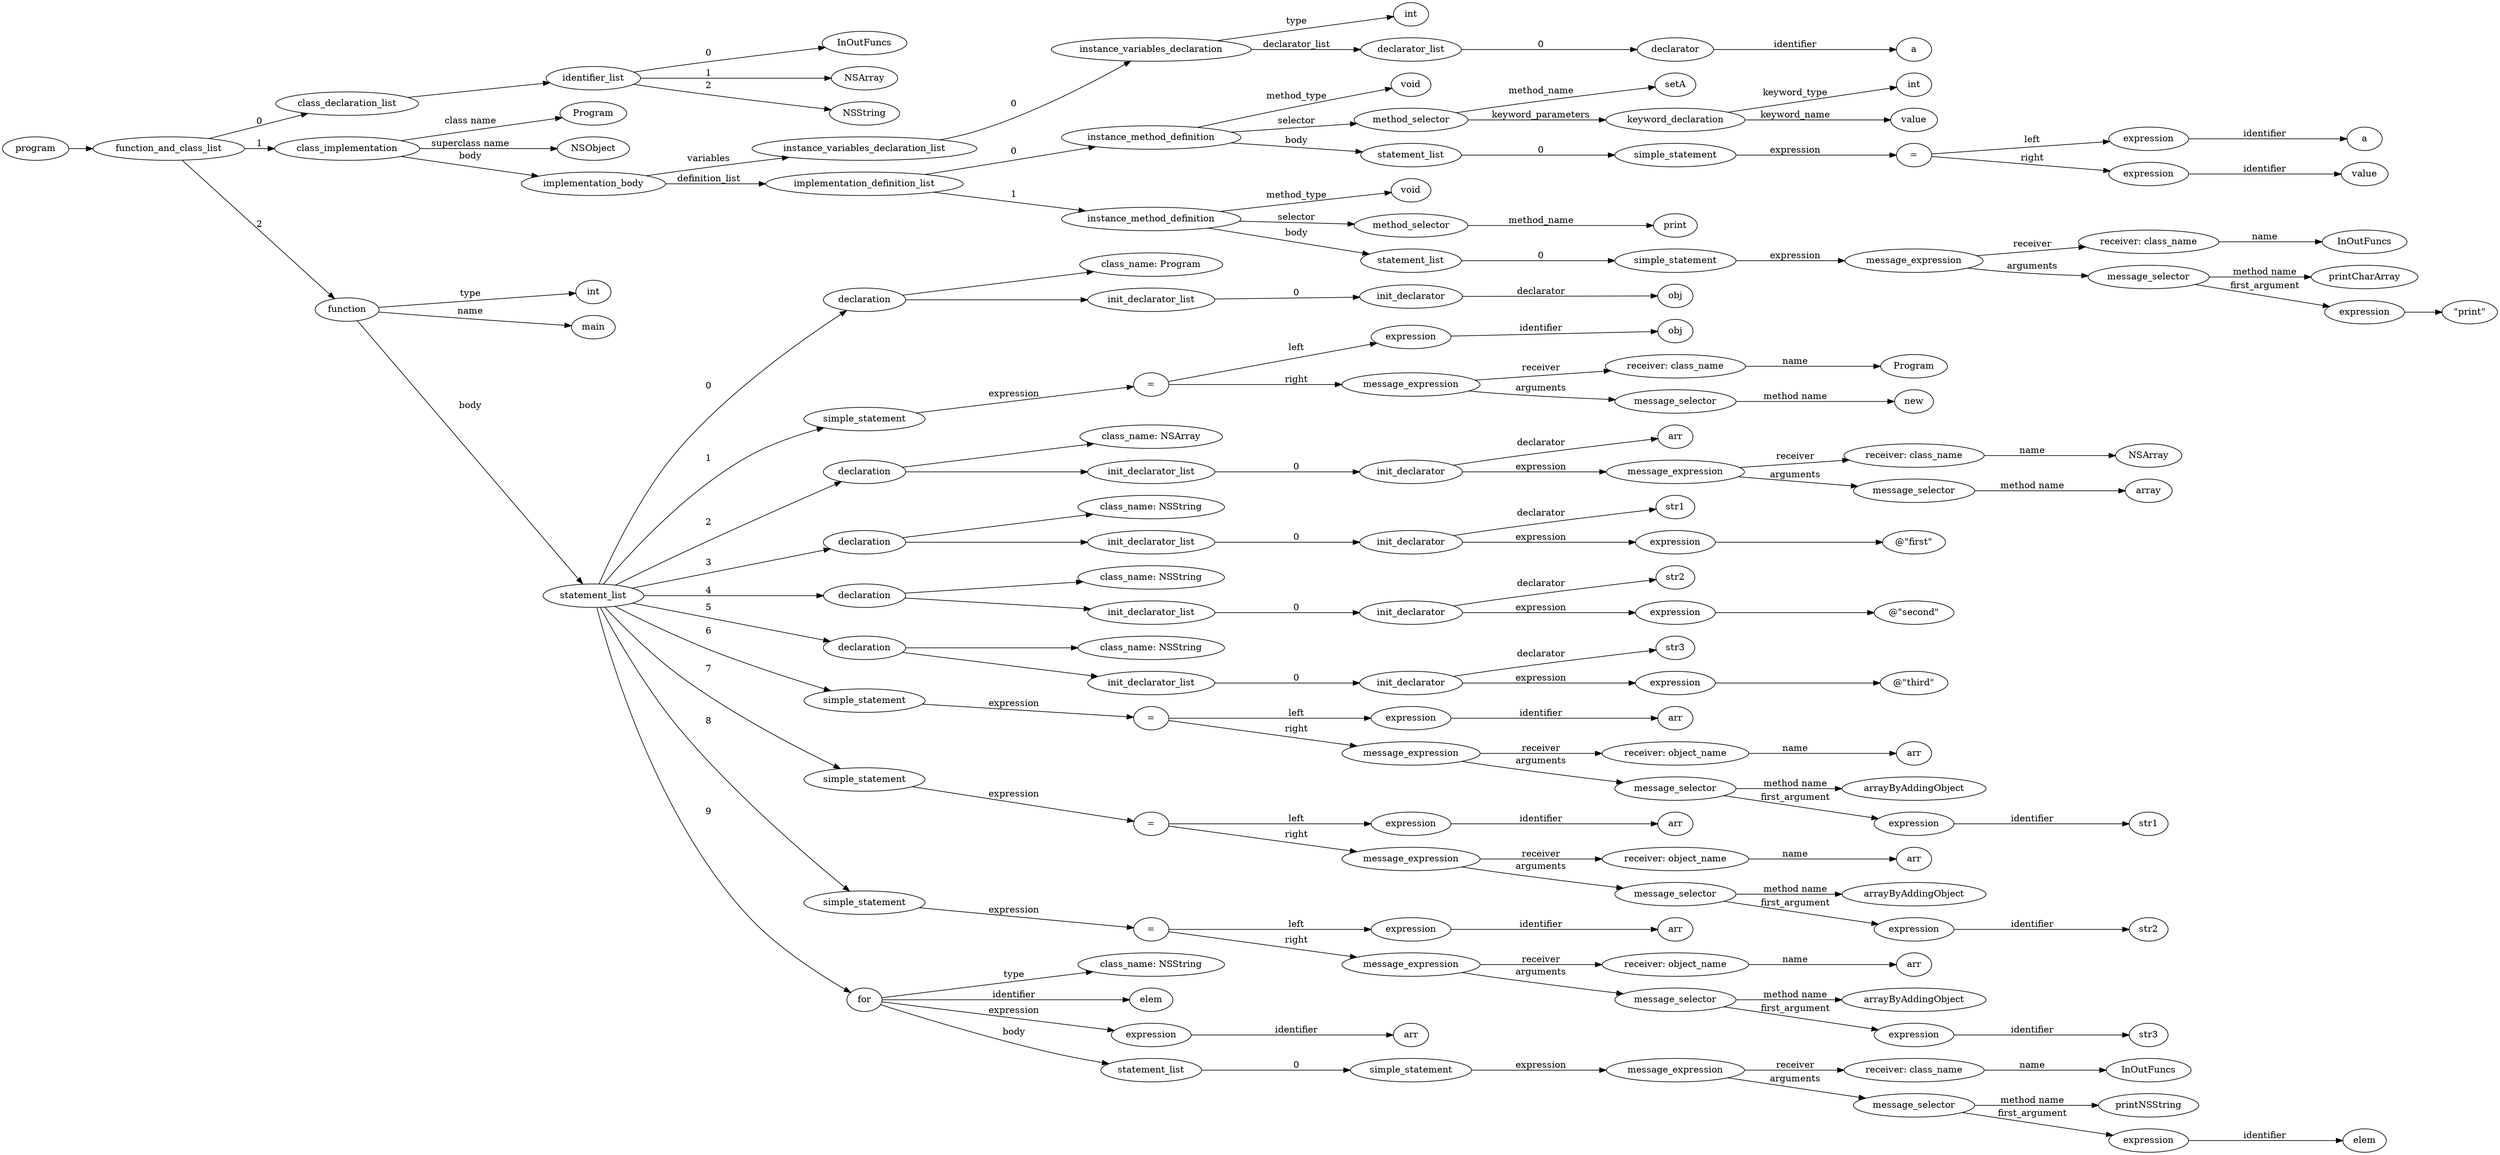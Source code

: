 digraph ObjectiveC { rankdir="LR";
99[label="program"];
99->2;
2[label="function_and_class_list"];
2->1[label="0"];
1[label="class_declaration_list"];
1->0;
0[label="identifier_list"];
0.0 [label="InOutFuncs"];
0->0.0 [label="0"];
0.1 [label="NSArray"];
0->0.1 [label="1"];
0.2 [label="NSString"];
0->0.2 [label="2"];
2->30[label="1"];
30[label="class_implementation"];
30.1 [label="Program"];
30->30.1 [label="class name"];
30.2 [label="NSObject"];
30->30.2 [label="superclass name"];
30->29[label="body"];
29[label="implementation_body"];
29->7[label="variables"];
7[label="instance_variables_declaration_list"];
7->6[label="0"];
6[label="instance_variables_declaration"];
6->3[label="type"];
3[label="int"];
6->5[label="declarator_list"];
5[label="declarator_list"];
5->4[label="0"];
4[label="declarator"];
4.1 [label="a"];
4->4.1[label="identifier"];
29->18[label="definition_list"];
18[label="implementation_definition_list"];
18->17[label="0"];
17[label="instance_method_definition"];
17->16[label="method_type"];
16[label="void"];
17->10[label="selector"];
10[label="method_selector"];
10->10.1 [label="method_name"];
10.1 [label="setA"];
10->9[label="keyword_parameters"];
9[label="keyword_declaration"];
9->8[label="keyword_type"];
8[label="int"];
9->9.2 [label="keyword_name"];
9.2 [label="value"];
17->15[label="body"];
15[label="statement_list"];
15->14[label="0"];
14[label="simple_statement"];
14->13[label="expression"];
13[label="expression"];
13[label="="];
13->11[label="left"];
11[label="expression"];
11->11.1 [label="identifier"];11.1[label="a"];
13->12[label="right"];
12[label="expression"];
12->12.1 [label="identifier"];12.1[label="value"];
18->28[label="1"];
28[label="instance_method_definition"];
28->27[label="method_type"];
27[label="void"];
28->19[label="selector"];
19[label="method_selector"];
19->19.1 [label="method_name"];
19.1 [label="print"];
28->26[label="body"];
26[label="statement_list"];
26->25[label="0"];
25[label="simple_statement"];
25->24[label="expression"];
24[label="expression"];
24[label="message_expression"];
24->20[label="receiver"];
20[label="receiver: class_name"];
20.1 [label="InOutFuncs"];
20->20.1 [label="name"];
24->23[label="arguments"];
23[label="message_selector"];
23.1 [label="printCharArray"];
23->23.1 [label="method name"]; 
23->22[label="first_argument"];
22[label="expression"];
22->21;
21[label=<"print">];
2->98[label="2"];
98[label="function"];
98->31[label="type"];
31[label="int"];
98->98.1 [label="name"];
98.1 [label="main"];
98->36[label="body"];
36[label="statement_list"];
36->35[label="0"];
35[label="declaration"];
35->34;
34[label="class_name: Program"];
35->33;
33[label="init_declarator_list"];
33->32[label="0"];
32[label="init_declarator"];
32.1 [label="obj"];
32->32.1[label="declarator"];
36->42[label="1"];
42[label="simple_statement"];
42->41[label="expression"];
41[label="expression"];
41[label="="];
41->37[label="left"];
37[label="expression"];
37->37.1 [label="identifier"];37.1[label="obj"];
41->40[label="right"];
40[label="expression"];
40[label="message_expression"];
40->38[label="receiver"];
38[label="receiver: class_name"];
38.1 [label="Program"];
38->38.1 [label="name"];
40->39[label="arguments"];
39[label="message_selector"];
39.1 [label="new"];
39->39.1 [label="method name"]; 
36->49[label="2"];
49[label="declaration"];
49->48;
48[label="class_name: NSArray"];
49->47;
47[label="init_declarator_list"];
47->46[label="0"];
46[label="init_declarator"];
46.1 [label="arr"];
46->46.1[label="declarator"];
46->45[label="expression"];
45[label="expression"];
45[label="message_expression"];
45->43[label="receiver"];
43[label="receiver: class_name"];
43.1 [label="NSArray"];
43->43.1 [label="name"];
45->44[label="arguments"];
44[label="message_selector"];
44.1 [label="array"];
44->44.1 [label="method name"]; 
36->55[label="3"];
55[label="declaration"];
55->54;
54[label="class_name: NSString"];
55->53;
53[label="init_declarator_list"];
53->52[label="0"];
52[label="init_declarator"];
52.1 [label="str1"];
52->52.1[label="declarator"];
52->51[label="expression"];
51[label="expression"];
51->50;
50[label=<@"first">];
36->61[label="4"];
61[label="declaration"];
61->60;
60[label="class_name: NSString"];
61->59;
59[label="init_declarator_list"];
59->58[label="0"];
58[label="init_declarator"];
58.1 [label="str2"];
58->58.1[label="declarator"];
58->57[label="expression"];
57[label="expression"];
57->56;
56[label=<@"second">];
36->67[label="5"];
67[label="declaration"];
67->66;
66[label="class_name: NSString"];
67->65;
65[label="init_declarator_list"];
65->64[label="0"];
64[label="init_declarator"];
64.1 [label="str3"];
64->64.1[label="declarator"];
64->63[label="expression"];
63[label="expression"];
63->62;
62[label=<@"third">];
36->74[label="6"];
74[label="simple_statement"];
74->73[label="expression"];
73[label="expression"];
73[label="="];
73->68[label="left"];
68[label="expression"];
68->68.1 [label="identifier"];68.1[label="arr"];
73->72[label="right"];
72[label="expression"];
72[label="message_expression"];
72->69[label="receiver"];
69[label="receiver: object_name"];
69.1 [label="arr"];
69->69.1 [label="name"];
72->71[label="arguments"];
71[label="message_selector"];
71.1 [label="arrayByAddingObject"];
71->71.1 [label="method name"]; 
71->70[label="first_argument"];
70[label="expression"];
70->70.1 [label="identifier"];70.1[label="str1"];
36->81[label="7"];
81[label="simple_statement"];
81->80[label="expression"];
80[label="expression"];
80[label="="];
80->75[label="left"];
75[label="expression"];
75->75.1 [label="identifier"];75.1[label="arr"];
80->79[label="right"];
79[label="expression"];
79[label="message_expression"];
79->76[label="receiver"];
76[label="receiver: object_name"];
76.1 [label="arr"];
76->76.1 [label="name"];
79->78[label="arguments"];
78[label="message_selector"];
78.1 [label="arrayByAddingObject"];
78->78.1 [label="method name"]; 
78->77[label="first_argument"];
77[label="expression"];
77->77.1 [label="identifier"];77.1[label="str2"];
36->88[label="8"];
88[label="simple_statement"];
88->87[label="expression"];
87[label="expression"];
87[label="="];
87->82[label="left"];
82[label="expression"];
82->82.1 [label="identifier"];82.1[label="arr"];
87->86[label="right"];
86[label="expression"];
86[label="message_expression"];
86->83[label="receiver"];
83[label="receiver: object_name"];
83.1 [label="arr"];
83->83.1 [label="name"];
86->85[label="arguments"];
85[label="message_selector"];
85.1 [label="arrayByAddingObject"];
85->85.1 [label="method name"]; 
85->84[label="first_argument"];
84[label="expression"];
84->84.1 [label="identifier"];84.1[label="str3"];
36->97[label="9"];
97[label="for"];
97->96[label="type"];
96[label="class_name: NSString"];
97.1 [label="elem"];
97->97.1 [label="identifier"];
97->89[label="expression"];
89[label="expression"];
89->89.1 [label="identifier"];89.1[label="arr"];
97->95[label="body"];
95[label="statement_list"];
95->94[label="0"];
94[label="simple_statement"];
94->93[label="expression"];
93[label="expression"];
93[label="message_expression"];
93->90[label="receiver"];
90[label="receiver: class_name"];
90.1 [label="InOutFuncs"];
90->90.1 [label="name"];
93->92[label="arguments"];
92[label="message_selector"];
92.1 [label="printNSString"];
92->92.1 [label="method name"]; 
92->91[label="first_argument"];
91[label="expression"];
91->91.1 [label="identifier"];91.1[label="elem"];
}
